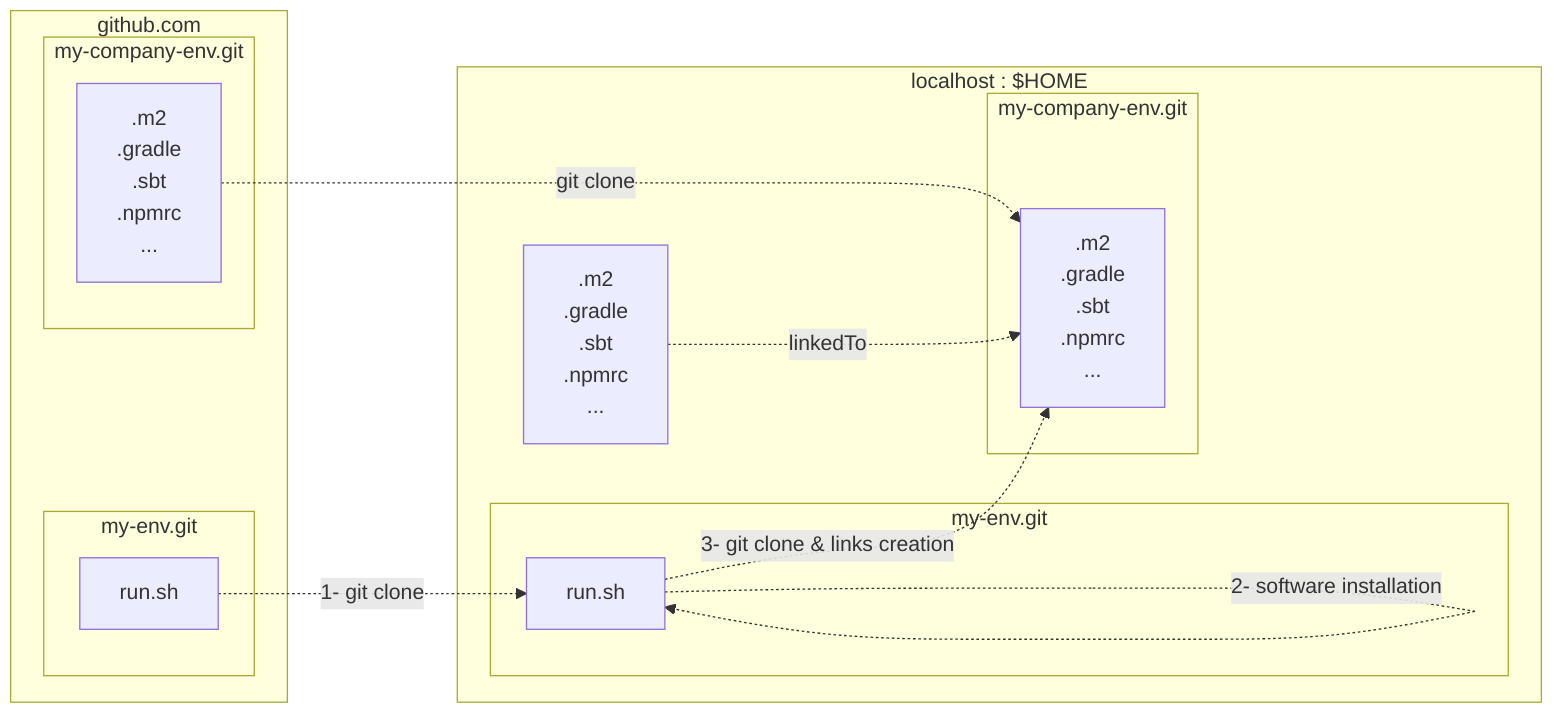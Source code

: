 flowchart LR
    subgraph github.com
        subgraph remoteMyEnv[my-env.git]
            remoteRunSh[run.sh]
        end
        subgraph remoteMyCompanyEnv[my-company-env.git]
            remoteFiles[.m2\n.gradle\n.sbt\n.npmrc\n...]
        end
    end
    subgraph localhost : $HOME
        subgraph localMyEnv[my-env.git]
            localRunSh[run.sh]
        end
        remoteRunSh -. 1- git clone .-> localRunSh
        localRunSh -. 2- software installation .-> localRunSh
        subgraph localMyCompanyEnv[my-company-env.git]
            localFiles[.m2\n.gradle\n.sbt\n.npmrc\n...]
        end
        localRunSh -. 3- git clone & links creation .-> localFiles
        remoteFiles -. git clone .-> localFiles
        homeFiles[.m2\n.gradle\n.sbt\n.npmrc\n...]
        homeFiles -. linkedTo .-> localFiles
    end